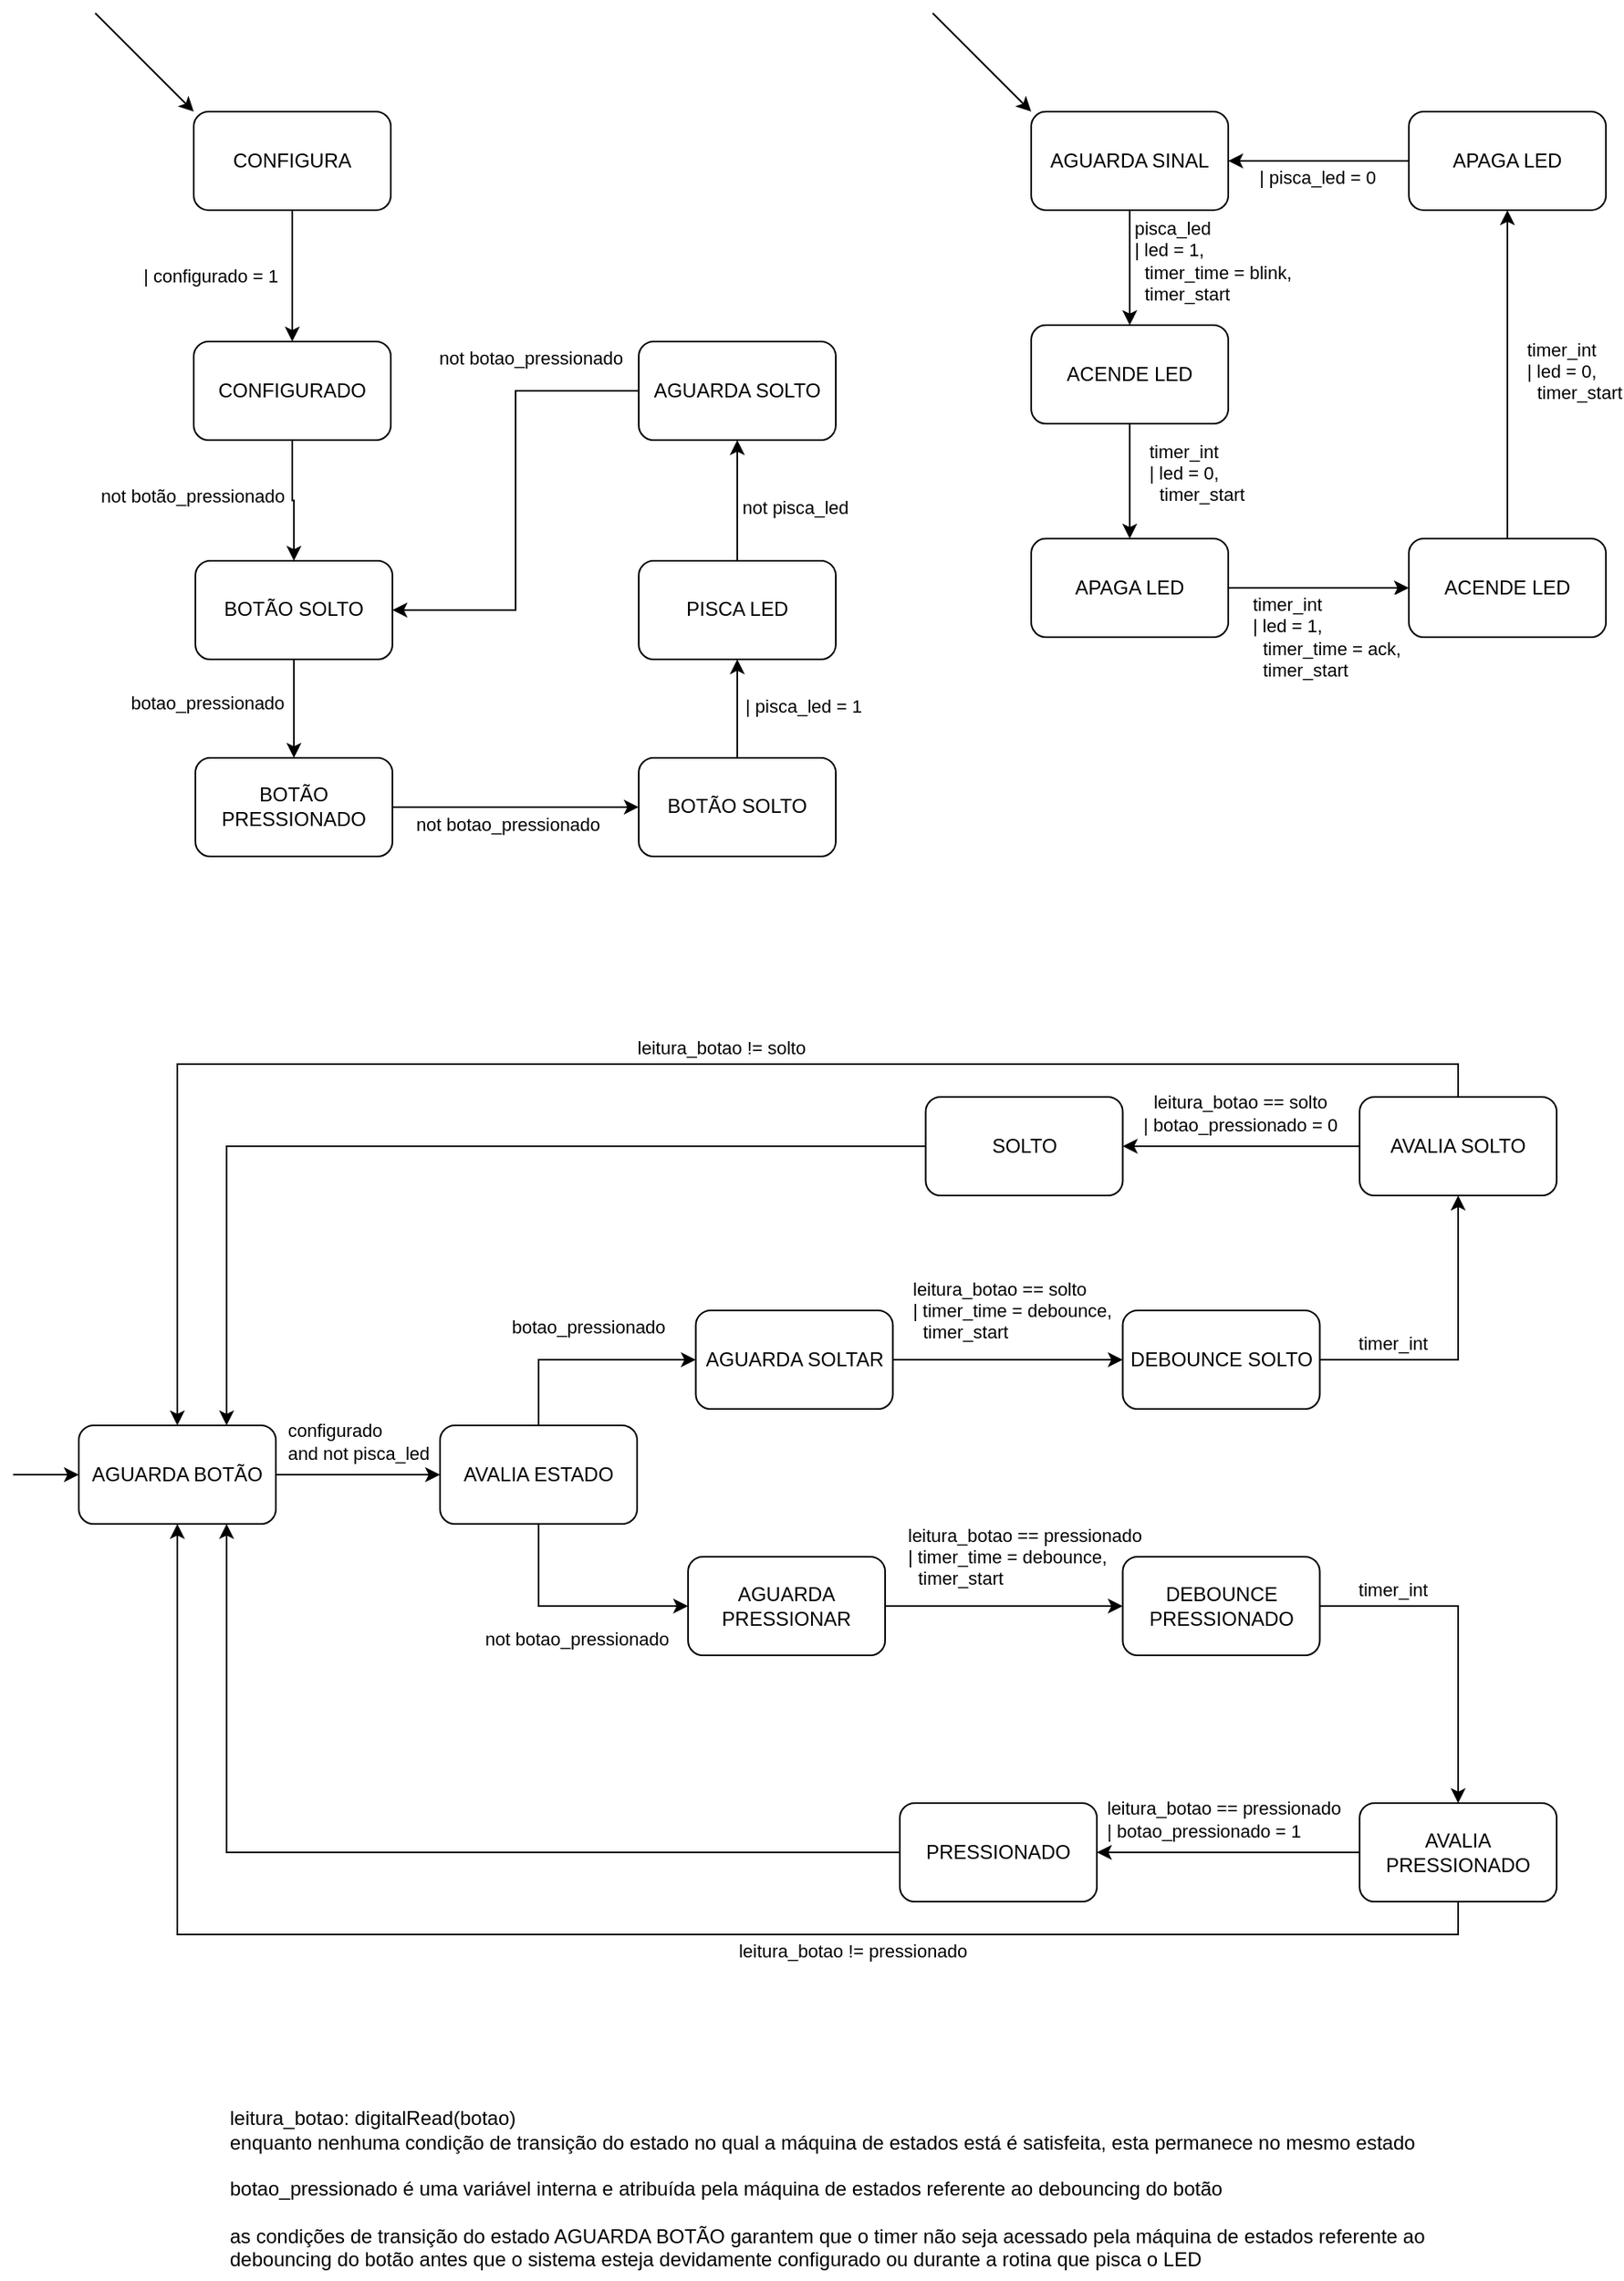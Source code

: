 <mxfile version="24.8.6">
  <diagram name="Page-1" id="58cdce13-f638-feb5-8d6f-7d28b1aa9fa0">
    <mxGraphModel dx="1267" dy="695" grid="1" gridSize="10" guides="1" tooltips="1" connect="1" arrows="1" fold="1" page="1" pageScale="1" pageWidth="1100" pageHeight="850" background="none" math="0" shadow="0">
      <root>
        <mxCell id="0" />
        <mxCell id="1" parent="0" />
        <mxCell id="0-eHRd_gRZyxlQqKvCY5-6" style="edgeStyle=orthogonalEdgeStyle;rounded=0;orthogonalLoop=1;jettySize=auto;html=1;entryX=0.5;entryY=0;entryDx=0;entryDy=0;exitX=0.5;exitY=1;exitDx=0;exitDy=0;" parent="1" source="0-eHRd_gRZyxlQqKvCY5-78" target="0-eHRd_gRZyxlQqKvCY5-4" edge="1">
          <mxGeometry relative="1" as="geometry">
            <mxPoint x="230" y="280" as="sourcePoint" />
          </mxGeometry>
        </mxCell>
        <mxCell id="0-eHRd_gRZyxlQqKvCY5-48" value="not botão_pressionado" style="edgeLabel;html=1;align=center;verticalAlign=middle;resizable=0;points=[];" parent="0-eHRd_gRZyxlQqKvCY5-6" vertex="1" connectable="0">
          <mxGeometry x="-0.083" y="-1" relative="1" as="geometry">
            <mxPoint x="-60" as="offset" />
          </mxGeometry>
        </mxCell>
        <mxCell id="0-eHRd_gRZyxlQqKvCY5-79" style="edgeStyle=orthogonalEdgeStyle;rounded=0;orthogonalLoop=1;jettySize=auto;html=1;exitX=0.5;exitY=1;exitDx=0;exitDy=0;entryX=0.5;entryY=0;entryDx=0;entryDy=0;" parent="1" source="0-eHRd_gRZyxlQqKvCY5-1" target="0-eHRd_gRZyxlQqKvCY5-78" edge="1">
          <mxGeometry relative="1" as="geometry" />
        </mxCell>
        <mxCell id="0-eHRd_gRZyxlQqKvCY5-80" value="| configurado = 1" style="edgeLabel;html=1;align=center;verticalAlign=middle;resizable=0;points=[];" parent="0-eHRd_gRZyxlQqKvCY5-79" vertex="1" connectable="0">
          <mxGeometry x="0.274" y="1" relative="1" as="geometry">
            <mxPoint x="-51" y="-11" as="offset" />
          </mxGeometry>
        </mxCell>
        <mxCell id="0-eHRd_gRZyxlQqKvCY5-1" value="&lt;div&gt;CONFIGURA&lt;br&gt;&lt;/div&gt;" style="rounded=1;whiteSpace=wrap;html=1;" parent="1" vertex="1">
          <mxGeometry x="150" y="90" width="120" height="60" as="geometry" />
        </mxCell>
        <mxCell id="0-eHRd_gRZyxlQqKvCY5-2" value="" style="endArrow=classic;html=1;rounded=0;entryX=0;entryY=0;entryDx=0;entryDy=0;" parent="1" target="0-eHRd_gRZyxlQqKvCY5-1" edge="1">
          <mxGeometry width="50" height="50" relative="1" as="geometry">
            <mxPoint x="90" y="30" as="sourcePoint" />
            <mxPoint x="430" y="300" as="targetPoint" />
          </mxGeometry>
        </mxCell>
        <mxCell id="0-eHRd_gRZyxlQqKvCY5-3" value="&amp;nbsp;" style="text;whiteSpace=wrap;html=1;" parent="1" vertex="1">
          <mxGeometry x="151" y="383.48" width="40" height="40" as="geometry" />
        </mxCell>
        <mxCell id="0-eHRd_gRZyxlQqKvCY5-8" style="edgeStyle=orthogonalEdgeStyle;rounded=0;orthogonalLoop=1;jettySize=auto;html=1;exitX=0.5;exitY=1;exitDx=0;exitDy=0;entryX=0.5;entryY=0;entryDx=0;entryDy=0;" parent="1" source="0-eHRd_gRZyxlQqKvCY5-4" target="0-eHRd_gRZyxlQqKvCY5-7" edge="1">
          <mxGeometry relative="1" as="geometry" />
        </mxCell>
        <mxCell id="0-eHRd_gRZyxlQqKvCY5-11" value="botao_pressionado" style="edgeLabel;html=1;align=center;verticalAlign=middle;resizable=0;points=[];" parent="0-eHRd_gRZyxlQqKvCY5-8" vertex="1" connectable="0">
          <mxGeometry x="-0.124" y="-1" relative="1" as="geometry">
            <mxPoint x="-52" as="offset" />
          </mxGeometry>
        </mxCell>
        <mxCell id="0-eHRd_gRZyxlQqKvCY5-4" value="BOTÃO SOLTO" style="rounded=1;whiteSpace=wrap;html=1;" parent="1" vertex="1">
          <mxGeometry x="151" y="363.48" width="120" height="60" as="geometry" />
        </mxCell>
        <mxCell id="0-eHRd_gRZyxlQqKvCY5-10" style="edgeStyle=orthogonalEdgeStyle;rounded=0;orthogonalLoop=1;jettySize=auto;html=1;exitX=1;exitY=0.5;exitDx=0;exitDy=0;entryX=0;entryY=0.5;entryDx=0;entryDy=0;" parent="1" source="0-eHRd_gRZyxlQqKvCY5-7" target="0-eHRd_gRZyxlQqKvCY5-9" edge="1">
          <mxGeometry relative="1" as="geometry" />
        </mxCell>
        <mxCell id="0-eHRd_gRZyxlQqKvCY5-12" value="not botao_pressionado" style="edgeLabel;html=1;align=center;verticalAlign=middle;resizable=0;points=[];" parent="0-eHRd_gRZyxlQqKvCY5-10" vertex="1" connectable="0">
          <mxGeometry x="-0.036" y="1" relative="1" as="geometry">
            <mxPoint x="-3" y="11" as="offset" />
          </mxGeometry>
        </mxCell>
        <mxCell id="0-eHRd_gRZyxlQqKvCY5-7" value="BOTÃO PRESSIONADO" style="rounded=1;whiteSpace=wrap;html=1;" parent="1" vertex="1">
          <mxGeometry x="151" y="483.48" width="120" height="60" as="geometry" />
        </mxCell>
        <mxCell id="0-eHRd_gRZyxlQqKvCY5-15" style="edgeStyle=orthogonalEdgeStyle;rounded=0;orthogonalLoop=1;jettySize=auto;html=1;exitX=0.5;exitY=0;exitDx=0;exitDy=0;entryX=0.5;entryY=1;entryDx=0;entryDy=0;" parent="1" source="0-eHRd_gRZyxlQqKvCY5-9" target="0-eHRd_gRZyxlQqKvCY5-14" edge="1">
          <mxGeometry relative="1" as="geometry" />
        </mxCell>
        <mxCell id="0-eHRd_gRZyxlQqKvCY5-22" value="| pisca_led = 1" style="edgeLabel;html=1;align=center;verticalAlign=middle;resizable=0;points=[];" parent="0-eHRd_gRZyxlQqKvCY5-15" vertex="1" connectable="0">
          <mxGeometry x="0.053" y="2" relative="1" as="geometry">
            <mxPoint x="42" as="offset" />
          </mxGeometry>
        </mxCell>
        <mxCell id="0-eHRd_gRZyxlQqKvCY5-9" value="BOTÃO SOLTO" style="rounded=1;whiteSpace=wrap;html=1;" parent="1" vertex="1">
          <mxGeometry x="421" y="483.48" width="120" height="60" as="geometry" />
        </mxCell>
        <mxCell id="0-eHRd_gRZyxlQqKvCY5-16" style="edgeStyle=orthogonalEdgeStyle;rounded=0;orthogonalLoop=1;jettySize=auto;html=1;entryX=1;entryY=0.5;entryDx=0;entryDy=0;exitX=0;exitY=0.5;exitDx=0;exitDy=0;" parent="1" source="dyeCipGp4pJBXyCpwjHO-1" target="0-eHRd_gRZyxlQqKvCY5-4" edge="1">
          <mxGeometry relative="1" as="geometry">
            <mxPoint x="400" y="280" as="sourcePoint" />
          </mxGeometry>
        </mxCell>
        <mxCell id="0-eHRd_gRZyxlQqKvCY5-18" value="not botao_pressionado" style="edgeLabel;html=1;align=center;verticalAlign=middle;resizable=0;points=[];" parent="0-eHRd_gRZyxlQqKvCY5-16" vertex="1" connectable="0">
          <mxGeometry x="0.021" relative="1" as="geometry">
            <mxPoint x="9" y="-90" as="offset" />
          </mxGeometry>
        </mxCell>
        <mxCell id="dyeCipGp4pJBXyCpwjHO-3" style="edgeStyle=orthogonalEdgeStyle;rounded=0;orthogonalLoop=1;jettySize=auto;html=1;exitX=0.5;exitY=0;exitDx=0;exitDy=0;entryX=0.5;entryY=1;entryDx=0;entryDy=0;" edge="1" parent="1" source="0-eHRd_gRZyxlQqKvCY5-14" target="dyeCipGp4pJBXyCpwjHO-1">
          <mxGeometry relative="1" as="geometry" />
        </mxCell>
        <mxCell id="dyeCipGp4pJBXyCpwjHO-4" value="not pisca_led" style="edgeLabel;html=1;align=center;verticalAlign=middle;resizable=0;points=[];" vertex="1" connectable="0" parent="dyeCipGp4pJBXyCpwjHO-3">
          <mxGeometry x="0.091" relative="1" as="geometry">
            <mxPoint x="35" y="7" as="offset" />
          </mxGeometry>
        </mxCell>
        <mxCell id="0-eHRd_gRZyxlQqKvCY5-14" value="&lt;div&gt;PISCA LED&lt;/div&gt;" style="rounded=1;whiteSpace=wrap;html=1;" parent="1" vertex="1">
          <mxGeometry x="421" y="363.48" width="120" height="60" as="geometry" />
        </mxCell>
        <mxCell id="0-eHRd_gRZyxlQqKvCY5-24" style="edgeStyle=orthogonalEdgeStyle;rounded=0;orthogonalLoop=1;jettySize=auto;html=1;exitX=0.5;exitY=1;exitDx=0;exitDy=0;entryX=0.5;entryY=0;entryDx=0;entryDy=0;" parent="1" source="0-eHRd_gRZyxlQqKvCY5-19" target="0-eHRd_gRZyxlQqKvCY5-23" edge="1">
          <mxGeometry relative="1" as="geometry" />
        </mxCell>
        <mxCell id="0-eHRd_gRZyxlQqKvCY5-25" value="&lt;div&gt;timer_int&lt;/div&gt;&lt;div&gt;| led = 0,&lt;/div&gt;&lt;div&gt;&amp;nbsp; timer_start&lt;br&gt;&lt;/div&gt;" style="edgeLabel;html=1;align=left;verticalAlign=middle;resizable=0;points=[];" parent="0-eHRd_gRZyxlQqKvCY5-24" vertex="1" connectable="0">
          <mxGeometry x="-0.057" y="1" relative="1" as="geometry">
            <mxPoint x="9" y="-3" as="offset" />
          </mxGeometry>
        </mxCell>
        <mxCell id="0-eHRd_gRZyxlQqKvCY5-19" value="&lt;div&gt;ACENDE LED&lt;/div&gt;" style="rounded=1;whiteSpace=wrap;html=1;" parent="1" vertex="1">
          <mxGeometry x="660" y="220" width="120" height="60" as="geometry" />
        </mxCell>
        <mxCell id="0-eHRd_gRZyxlQqKvCY5-27" style="edgeStyle=orthogonalEdgeStyle;rounded=0;orthogonalLoop=1;jettySize=auto;html=1;exitX=1;exitY=0.5;exitDx=0;exitDy=0;entryX=0;entryY=0.5;entryDx=0;entryDy=0;" parent="1" source="0-eHRd_gRZyxlQqKvCY5-23" target="0-eHRd_gRZyxlQqKvCY5-26" edge="1">
          <mxGeometry relative="1" as="geometry" />
        </mxCell>
        <mxCell id="0-eHRd_gRZyxlQqKvCY5-28" value="&lt;div align=&quot;left&quot;&gt;timer_int&lt;/div&gt;&lt;div align=&quot;left&quot;&gt;| led = 1,&lt;/div&gt;&lt;div align=&quot;left&quot;&gt;&amp;nbsp; timer_time = ack,&lt;br&gt;&lt;/div&gt;&lt;div align=&quot;left&quot;&gt;&amp;nbsp; timer_start&lt;br&gt;&lt;/div&gt;" style="edgeLabel;html=1;align=left;verticalAlign=middle;resizable=0;points=[];" parent="0-eHRd_gRZyxlQqKvCY5-27" vertex="1" connectable="0">
          <mxGeometry x="0.1" y="3" relative="1" as="geometry">
            <mxPoint x="-48" y="33" as="offset" />
          </mxGeometry>
        </mxCell>
        <mxCell id="0-eHRd_gRZyxlQqKvCY5-23" value="APAGA LED" style="rounded=1;whiteSpace=wrap;html=1;" parent="1" vertex="1">
          <mxGeometry x="660" y="350" width="120" height="60" as="geometry" />
        </mxCell>
        <mxCell id="0-eHRd_gRZyxlQqKvCY5-30" style="edgeStyle=orthogonalEdgeStyle;rounded=0;orthogonalLoop=1;jettySize=auto;html=1;exitX=0.5;exitY=0;exitDx=0;exitDy=0;entryX=0.5;entryY=1;entryDx=0;entryDy=0;" parent="1" source="0-eHRd_gRZyxlQqKvCY5-26" target="0-eHRd_gRZyxlQqKvCY5-29" edge="1">
          <mxGeometry relative="1" as="geometry" />
        </mxCell>
        <mxCell id="0-eHRd_gRZyxlQqKvCY5-33" value="&lt;div&gt;timer_int&lt;/div&gt;&lt;div&gt;| led = 0,&lt;/div&gt;&lt;div&gt;&amp;nbsp; timer_start&lt;br&gt;&lt;/div&gt;" style="edgeLabel;html=1;align=left;verticalAlign=middle;resizable=0;points=[];" parent="0-eHRd_gRZyxlQqKvCY5-30" vertex="1" connectable="0">
          <mxGeometry x="-0.048" y="1" relative="1" as="geometry">
            <mxPoint x="11" y="-7" as="offset" />
          </mxGeometry>
        </mxCell>
        <mxCell id="0-eHRd_gRZyxlQqKvCY5-26" value="&lt;div&gt;ACENDE LED&lt;/div&gt;" style="rounded=1;whiteSpace=wrap;html=1;" parent="1" vertex="1">
          <mxGeometry x="890" y="350" width="120" height="60" as="geometry" />
        </mxCell>
        <mxCell id="0-eHRd_gRZyxlQqKvCY5-41" style="edgeStyle=orthogonalEdgeStyle;rounded=0;orthogonalLoop=1;jettySize=auto;html=1;exitX=0;exitY=0.5;exitDx=0;exitDy=0;entryX=1;entryY=0.5;entryDx=0;entryDy=0;" parent="1" source="0-eHRd_gRZyxlQqKvCY5-29" target="0-eHRd_gRZyxlQqKvCY5-37" edge="1">
          <mxGeometry relative="1" as="geometry" />
        </mxCell>
        <mxCell id="0-eHRd_gRZyxlQqKvCY5-42" value="| pisca_led = 0" style="edgeLabel;html=1;align=center;verticalAlign=middle;resizable=0;points=[];" parent="0-eHRd_gRZyxlQqKvCY5-41" vertex="1" connectable="0">
          <mxGeometry x="0.018" y="2" relative="1" as="geometry">
            <mxPoint y="8" as="offset" />
          </mxGeometry>
        </mxCell>
        <mxCell id="0-eHRd_gRZyxlQqKvCY5-29" value="APAGA LED" style="rounded=1;whiteSpace=wrap;html=1;" parent="1" vertex="1">
          <mxGeometry x="890" y="90" width="120" height="60" as="geometry" />
        </mxCell>
        <mxCell id="0-eHRd_gRZyxlQqKvCY5-39" style="edgeStyle=orthogonalEdgeStyle;rounded=0;orthogonalLoop=1;jettySize=auto;html=1;exitX=0.5;exitY=1;exitDx=0;exitDy=0;entryX=0.5;entryY=0;entryDx=0;entryDy=0;" parent="1" source="0-eHRd_gRZyxlQqKvCY5-37" target="0-eHRd_gRZyxlQqKvCY5-19" edge="1">
          <mxGeometry relative="1" as="geometry" />
        </mxCell>
        <mxCell id="0-eHRd_gRZyxlQqKvCY5-40" value="&lt;div align=&quot;left&quot;&gt;pisca_led&lt;/div&gt;&lt;div align=&quot;left&quot;&gt;| led = 1,&lt;/div&gt;&lt;div align=&quot;left&quot;&gt;&amp;nbsp; timer_time = blink,&lt;br&gt;&lt;/div&gt;&lt;div align=&quot;left&quot;&gt;&amp;nbsp; timer_start&lt;br&gt;&lt;/div&gt;" style="edgeLabel;html=1;align=left;verticalAlign=middle;resizable=0;points=[];" parent="0-eHRd_gRZyxlQqKvCY5-39" vertex="1" connectable="0">
          <mxGeometry x="-0.188" y="-1" relative="1" as="geometry">
            <mxPoint x="2" y="2" as="offset" />
          </mxGeometry>
        </mxCell>
        <mxCell id="0-eHRd_gRZyxlQqKvCY5-37" value="AGUARDA SINAL" style="rounded=1;whiteSpace=wrap;html=1;" parent="1" vertex="1">
          <mxGeometry x="660" y="90" width="120" height="60" as="geometry" />
        </mxCell>
        <mxCell id="0-eHRd_gRZyxlQqKvCY5-38" value="" style="endArrow=classic;html=1;rounded=0;entryX=0;entryY=0;entryDx=0;entryDy=0;" parent="1" target="0-eHRd_gRZyxlQqKvCY5-37" edge="1">
          <mxGeometry width="50" height="50" relative="1" as="geometry">
            <mxPoint x="600" y="30" as="sourcePoint" />
            <mxPoint x="940" y="300" as="targetPoint" />
          </mxGeometry>
        </mxCell>
        <mxCell id="0-eHRd_gRZyxlQqKvCY5-47" value="" style="endArrow=classic;html=1;rounded=0;entryX=0;entryY=0.5;entryDx=0;entryDy=0;" parent="1" target="0-eHRd_gRZyxlQqKvCY5-56" edge="1">
          <mxGeometry width="50" height="50" relative="1" as="geometry">
            <mxPoint x="40" y="920" as="sourcePoint" />
            <mxPoint x="80" y="880" as="targetPoint" />
          </mxGeometry>
        </mxCell>
        <mxCell id="0-eHRd_gRZyxlQqKvCY5-76" style="edgeStyle=orthogonalEdgeStyle;rounded=0;orthogonalLoop=1;jettySize=auto;html=1;exitX=1;exitY=0.5;exitDx=0;exitDy=0;entryX=0;entryY=0.5;entryDx=0;entryDy=0;" parent="1" source="0-eHRd_gRZyxlQqKvCY5-56" target="0-eHRd_gRZyxlQqKvCY5-75" edge="1">
          <mxGeometry relative="1" as="geometry" />
        </mxCell>
        <mxCell id="0-eHRd_gRZyxlQqKvCY5-77" value="&lt;div align=&quot;left&quot;&gt;configurado&lt;/div&gt;&lt;div align=&quot;left&quot;&gt;and not pisca_led&lt;br&gt;&lt;/div&gt;" style="edgeLabel;html=1;align=center;verticalAlign=middle;resizable=0;points=[];" parent="0-eHRd_gRZyxlQqKvCY5-76" vertex="1" connectable="0">
          <mxGeometry x="-0.16" y="-1" relative="1" as="geometry">
            <mxPoint x="8" y="-21" as="offset" />
          </mxGeometry>
        </mxCell>
        <mxCell id="0-eHRd_gRZyxlQqKvCY5-56" value="AGUARDA BOTÃO" style="rounded=1;whiteSpace=wrap;html=1;" parent="1" vertex="1">
          <mxGeometry x="80" y="890" width="120" height="60" as="geometry" />
        </mxCell>
        <mxCell id="0-eHRd_gRZyxlQqKvCY5-82" style="edgeStyle=orthogonalEdgeStyle;rounded=0;orthogonalLoop=1;jettySize=auto;html=1;exitX=0.5;exitY=0;exitDx=0;exitDy=0;entryX=0;entryY=0.5;entryDx=0;entryDy=0;" parent="1" source="0-eHRd_gRZyxlQqKvCY5-75" target="0-eHRd_gRZyxlQqKvCY5-81" edge="1">
          <mxGeometry relative="1" as="geometry" />
        </mxCell>
        <mxCell id="0-eHRd_gRZyxlQqKvCY5-83" value="botao_pressionado" style="edgeLabel;html=1;align=center;verticalAlign=middle;resizable=0;points=[];" parent="0-eHRd_gRZyxlQqKvCY5-82" vertex="1" connectable="0">
          <mxGeometry x="-0.092" y="1" relative="1" as="geometry">
            <mxPoint x="8" y="-19" as="offset" />
          </mxGeometry>
        </mxCell>
        <mxCell id="0-eHRd_gRZyxlQqKvCY5-75" value="AVALIA ESTADO" style="rounded=1;whiteSpace=wrap;html=1;" parent="1" vertex="1">
          <mxGeometry x="300" y="890" width="120" height="60" as="geometry" />
        </mxCell>
        <mxCell id="0-eHRd_gRZyxlQqKvCY5-78" value="&lt;div&gt;CONFIGURADO&lt;br&gt;&lt;/div&gt;" style="rounded=1;whiteSpace=wrap;html=1;" parent="1" vertex="1">
          <mxGeometry x="150" y="230" width="120" height="60" as="geometry" />
        </mxCell>
        <mxCell id="0-eHRd_gRZyxlQqKvCY5-85" style="edgeStyle=orthogonalEdgeStyle;rounded=0;orthogonalLoop=1;jettySize=auto;html=1;exitX=1;exitY=0.5;exitDx=0;exitDy=0;entryX=0;entryY=0.5;entryDx=0;entryDy=0;" parent="1" source="0-eHRd_gRZyxlQqKvCY5-81" target="0-eHRd_gRZyxlQqKvCY5-84" edge="1">
          <mxGeometry relative="1" as="geometry" />
        </mxCell>
        <mxCell id="0-eHRd_gRZyxlQqKvCY5-86" value="&lt;div&gt;leitura_botao == solto&lt;/div&gt;&lt;div&gt;| timer_time = debounce,&lt;/div&gt;&lt;div&gt;&amp;nbsp; timer_start&lt;br&gt;&lt;/div&gt;" style="edgeLabel;html=1;align=left;verticalAlign=middle;resizable=0;points=[];" parent="0-eHRd_gRZyxlQqKvCY5-85" vertex="1" connectable="0">
          <mxGeometry x="-0.285" y="3" relative="1" as="geometry">
            <mxPoint x="-40" y="-27" as="offset" />
          </mxGeometry>
        </mxCell>
        <mxCell id="0-eHRd_gRZyxlQqKvCY5-81" value="AGUARDA SOLTAR" style="rounded=1;whiteSpace=wrap;html=1;" parent="1" vertex="1">
          <mxGeometry x="455.74" y="820" width="120" height="60" as="geometry" />
        </mxCell>
        <mxCell id="0-eHRd_gRZyxlQqKvCY5-88" style="edgeStyle=orthogonalEdgeStyle;rounded=0;orthogonalLoop=1;jettySize=auto;html=1;exitX=1;exitY=0.5;exitDx=0;exitDy=0;entryX=0.5;entryY=1;entryDx=0;entryDy=0;" parent="1" source="0-eHRd_gRZyxlQqKvCY5-84" target="0-eHRd_gRZyxlQqKvCY5-90" edge="1">
          <mxGeometry relative="1" as="geometry">
            <mxPoint x="970" y="770" as="targetPoint" />
            <Array as="points">
              <mxPoint x="920" y="850" />
            </Array>
          </mxGeometry>
        </mxCell>
        <mxCell id="0-eHRd_gRZyxlQqKvCY5-91" value="timer_int" style="edgeLabel;html=1;align=center;verticalAlign=middle;resizable=0;points=[];" parent="0-eHRd_gRZyxlQqKvCY5-88" vertex="1" connectable="0">
          <mxGeometry x="-0.373" relative="1" as="geometry">
            <mxPoint x="-14" y="-10" as="offset" />
          </mxGeometry>
        </mxCell>
        <mxCell id="0-eHRd_gRZyxlQqKvCY5-84" value="DEBOUNCE SOLTO" style="rounded=1;whiteSpace=wrap;html=1;" parent="1" vertex="1">
          <mxGeometry x="715.74" y="820" width="120" height="60" as="geometry" />
        </mxCell>
        <mxCell id="0-eHRd_gRZyxlQqKvCY5-93" style="edgeStyle=orthogonalEdgeStyle;rounded=0;orthogonalLoop=1;jettySize=auto;html=1;exitX=0;exitY=0.5;exitDx=0;exitDy=0;" parent="1" source="0-eHRd_gRZyxlQqKvCY5-90" target="0-eHRd_gRZyxlQqKvCY5-92" edge="1">
          <mxGeometry relative="1" as="geometry" />
        </mxCell>
        <mxCell id="0-eHRd_gRZyxlQqKvCY5-94" value="&lt;div&gt;leitura_botao == solto&lt;/div&gt;&lt;div align=&quot;left&quot;&gt;| botao_pressionado = 0&lt;br&gt;&lt;/div&gt;" style="edgeLabel;html=1;align=center;verticalAlign=middle;resizable=0;points=[];" parent="0-eHRd_gRZyxlQqKvCY5-93" vertex="1" connectable="0">
          <mxGeometry x="-0.136" relative="1" as="geometry">
            <mxPoint x="-11" y="-20" as="offset" />
          </mxGeometry>
        </mxCell>
        <mxCell id="0-eHRd_gRZyxlQqKvCY5-113" style="edgeStyle=orthogonalEdgeStyle;rounded=0;orthogonalLoop=1;jettySize=auto;html=1;exitX=0.5;exitY=0;exitDx=0;exitDy=0;entryX=0.5;entryY=0;entryDx=0;entryDy=0;" parent="1" source="0-eHRd_gRZyxlQqKvCY5-90" target="0-eHRd_gRZyxlQqKvCY5-56" edge="1">
          <mxGeometry relative="1" as="geometry" />
        </mxCell>
        <mxCell id="0-eHRd_gRZyxlQqKvCY5-114" value="leitura_botao != solto" style="edgeLabel;html=1;align=center;verticalAlign=middle;resizable=0;points=[];" parent="0-eHRd_gRZyxlQqKvCY5-113" vertex="1" connectable="0">
          <mxGeometry x="-0.058" y="-2" relative="1" as="geometry">
            <mxPoint x="11" y="-8" as="offset" />
          </mxGeometry>
        </mxCell>
        <mxCell id="0-eHRd_gRZyxlQqKvCY5-90" value="AVALIA SOLTO" style="rounded=1;whiteSpace=wrap;html=1;" parent="1" vertex="1">
          <mxGeometry x="860" y="690" width="120" height="60" as="geometry" />
        </mxCell>
        <mxCell id="0-eHRd_gRZyxlQqKvCY5-112" style="edgeStyle=orthogonalEdgeStyle;rounded=0;orthogonalLoop=1;jettySize=auto;html=1;exitX=0;exitY=0.5;exitDx=0;exitDy=0;entryX=0.75;entryY=0;entryDx=0;entryDy=0;" parent="1" source="0-eHRd_gRZyxlQqKvCY5-92" target="0-eHRd_gRZyxlQqKvCY5-56" edge="1">
          <mxGeometry relative="1" as="geometry" />
        </mxCell>
        <mxCell id="0-eHRd_gRZyxlQqKvCY5-92" value="SOLTO" style="rounded=1;whiteSpace=wrap;html=1;" parent="1" vertex="1">
          <mxGeometry x="595.74" y="690" width="120" height="60" as="geometry" />
        </mxCell>
        <mxCell id="0-eHRd_gRZyxlQqKvCY5-97" style="edgeStyle=orthogonalEdgeStyle;rounded=0;orthogonalLoop=1;jettySize=auto;html=1;exitX=0.5;exitY=1;exitDx=0;exitDy=0;entryX=0;entryY=0.5;entryDx=0;entryDy=0;" parent="1" source="0-eHRd_gRZyxlQqKvCY5-75" target="0-eHRd_gRZyxlQqKvCY5-101" edge="1">
          <mxGeometry relative="1" as="geometry">
            <mxPoint x="350" y="1060" as="sourcePoint" />
          </mxGeometry>
        </mxCell>
        <mxCell id="0-eHRd_gRZyxlQqKvCY5-98" value="not botao_pressionado" style="edgeLabel;html=1;align=center;verticalAlign=middle;resizable=0;points=[];" parent="0-eHRd_gRZyxlQqKvCY5-97" vertex="1" connectable="0">
          <mxGeometry x="-0.092" y="1" relative="1" as="geometry">
            <mxPoint x="9" y="21" as="offset" />
          </mxGeometry>
        </mxCell>
        <mxCell id="0-eHRd_gRZyxlQqKvCY5-99" style="edgeStyle=orthogonalEdgeStyle;rounded=0;orthogonalLoop=1;jettySize=auto;html=1;exitX=1;exitY=0.5;exitDx=0;exitDy=0;entryX=0;entryY=0.5;entryDx=0;entryDy=0;" parent="1" source="0-eHRd_gRZyxlQqKvCY5-101" target="0-eHRd_gRZyxlQqKvCY5-104" edge="1">
          <mxGeometry relative="1" as="geometry" />
        </mxCell>
        <mxCell id="0-eHRd_gRZyxlQqKvCY5-100" value="&lt;div&gt;leitura_botao == pressionado&lt;br&gt;&lt;/div&gt;&lt;div&gt;| timer_time = debounce,&lt;/div&gt;&lt;div&gt;&amp;nbsp; timer_start&lt;br&gt;&lt;/div&gt;" style="edgeLabel;html=1;align=left;verticalAlign=middle;resizable=0;points=[];" parent="0-eHRd_gRZyxlQqKvCY5-99" vertex="1" connectable="0">
          <mxGeometry x="-0.285" y="3" relative="1" as="geometry">
            <mxPoint x="-40" y="-27" as="offset" />
          </mxGeometry>
        </mxCell>
        <mxCell id="0-eHRd_gRZyxlQqKvCY5-101" value="AGUARDA PRESSIONAR" style="rounded=1;whiteSpace=wrap;html=1;" parent="1" vertex="1">
          <mxGeometry x="451.03" y="970" width="120" height="60" as="geometry" />
        </mxCell>
        <mxCell id="0-eHRd_gRZyxlQqKvCY5-102" style="edgeStyle=orthogonalEdgeStyle;rounded=0;orthogonalLoop=1;jettySize=auto;html=1;exitX=1;exitY=0.5;exitDx=0;exitDy=0;entryX=0.5;entryY=0;entryDx=0;entryDy=0;" parent="1" source="0-eHRd_gRZyxlQqKvCY5-104" target="0-eHRd_gRZyxlQqKvCY5-107" edge="1">
          <mxGeometry relative="1" as="geometry">
            <mxPoint x="951.03" y="1000" as="targetPoint" />
            <Array as="points">
              <mxPoint x="920" y="1000" />
            </Array>
          </mxGeometry>
        </mxCell>
        <mxCell id="0-eHRd_gRZyxlQqKvCY5-103" value="timer_int" style="edgeLabel;html=1;align=center;verticalAlign=middle;resizable=0;points=[];" parent="0-eHRd_gRZyxlQqKvCY5-102" vertex="1" connectable="0">
          <mxGeometry x="-0.373" relative="1" as="geometry">
            <mxPoint x="-20" y="-10" as="offset" />
          </mxGeometry>
        </mxCell>
        <mxCell id="0-eHRd_gRZyxlQqKvCY5-104" value="DEBOUNCE PRESSIONADO" style="rounded=1;whiteSpace=wrap;html=1;" parent="1" vertex="1">
          <mxGeometry x="715.74" y="970" width="120" height="60" as="geometry" />
        </mxCell>
        <mxCell id="0-eHRd_gRZyxlQqKvCY5-115" style="edgeStyle=orthogonalEdgeStyle;rounded=0;orthogonalLoop=1;jettySize=auto;html=1;exitX=0;exitY=0.5;exitDx=0;exitDy=0;entryX=1;entryY=0.5;entryDx=0;entryDy=0;" parent="1" source="0-eHRd_gRZyxlQqKvCY5-107" target="0-eHRd_gRZyxlQqKvCY5-108" edge="1">
          <mxGeometry relative="1" as="geometry" />
        </mxCell>
        <mxCell id="0-eHRd_gRZyxlQqKvCY5-116" value="&lt;div&gt;leitura_botao == pressionado&lt;br&gt;&lt;/div&gt;&lt;div align=&quot;left&quot;&gt;| botao_pressionado = 1&lt;br&gt;&lt;/div&gt;" style="edgeLabel;html=1;align=center;verticalAlign=middle;resizable=0;points=[];" parent="0-eHRd_gRZyxlQqKvCY5-115" vertex="1" connectable="0">
          <mxGeometry x="0.406" relative="1" as="geometry">
            <mxPoint x="29" y="-20" as="offset" />
          </mxGeometry>
        </mxCell>
        <mxCell id="0-eHRd_gRZyxlQqKvCY5-118" style="edgeStyle=orthogonalEdgeStyle;rounded=0;orthogonalLoop=1;jettySize=auto;html=1;exitX=0.5;exitY=1;exitDx=0;exitDy=0;entryX=0.5;entryY=1;entryDx=0;entryDy=0;" parent="1" source="0-eHRd_gRZyxlQqKvCY5-107" target="0-eHRd_gRZyxlQqKvCY5-56" edge="1">
          <mxGeometry relative="1" as="geometry" />
        </mxCell>
        <mxCell id="0-eHRd_gRZyxlQqKvCY5-119" value="leitura_botao != pressionado" style="edgeLabel;html=1;align=center;verticalAlign=middle;resizable=0;points=[];" parent="0-eHRd_gRZyxlQqKvCY5-118" vertex="1" connectable="0">
          <mxGeometry x="-0.249" relative="1" as="geometry">
            <mxPoint x="5" y="10" as="offset" />
          </mxGeometry>
        </mxCell>
        <mxCell id="0-eHRd_gRZyxlQqKvCY5-107" value="AVALIA PRESSIONADO" style="rounded=1;whiteSpace=wrap;html=1;" parent="1" vertex="1">
          <mxGeometry x="860" y="1120" width="120" height="60" as="geometry" />
        </mxCell>
        <mxCell id="0-eHRd_gRZyxlQqKvCY5-117" style="edgeStyle=orthogonalEdgeStyle;rounded=0;orthogonalLoop=1;jettySize=auto;html=1;exitX=0;exitY=0.5;exitDx=0;exitDy=0;entryX=0.75;entryY=1;entryDx=0;entryDy=0;" parent="1" source="0-eHRd_gRZyxlQqKvCY5-108" target="0-eHRd_gRZyxlQqKvCY5-56" edge="1">
          <mxGeometry relative="1" as="geometry" />
        </mxCell>
        <mxCell id="0-eHRd_gRZyxlQqKvCY5-108" value="PRESSIONADO" style="rounded=1;whiteSpace=wrap;html=1;" parent="1" vertex="1">
          <mxGeometry x="580" y="1120" width="120" height="60" as="geometry" />
        </mxCell>
        <mxCell id="0-eHRd_gRZyxlQqKvCY5-121" value="&lt;div&gt;leitura_botao: digitalRead(botao)&lt;/div&gt;&lt;div&gt;enquanto nenhuma condição de transição do estado no qual a máquina de estados está é satisfeita, esta permanece no mesmo estado&lt;br&gt;&lt;/div&gt;&lt;div&gt;&lt;br&gt;&lt;/div&gt;&lt;div&gt;botao_pressionado é uma variável interna e atribuída pela máquina de estados referente ao debouncing do botão&lt;br&gt;&lt;/div&gt;&lt;div&gt;&lt;br&gt;&lt;/div&gt;&lt;div&gt;as condições de transição do estado AGUARDA BOTÃO garantem que o timer não seja acessado pela máquina de estados referente ao debouncing do botão antes que o sistema esteja devidamente configurado ou durante a rotina que pisca o LED&lt;/div&gt;" style="text;html=1;align=left;verticalAlign=middle;whiteSpace=wrap;rounded=0;" parent="1" vertex="1">
          <mxGeometry x="170" y="1300" width="730" height="110" as="geometry" />
        </mxCell>
        <mxCell id="dyeCipGp4pJBXyCpwjHO-1" value="AGUARDA SOLTO" style="rounded=1;whiteSpace=wrap;html=1;" vertex="1" parent="1">
          <mxGeometry x="421" y="230" width="120" height="60" as="geometry" />
        </mxCell>
      </root>
    </mxGraphModel>
  </diagram>
</mxfile>
